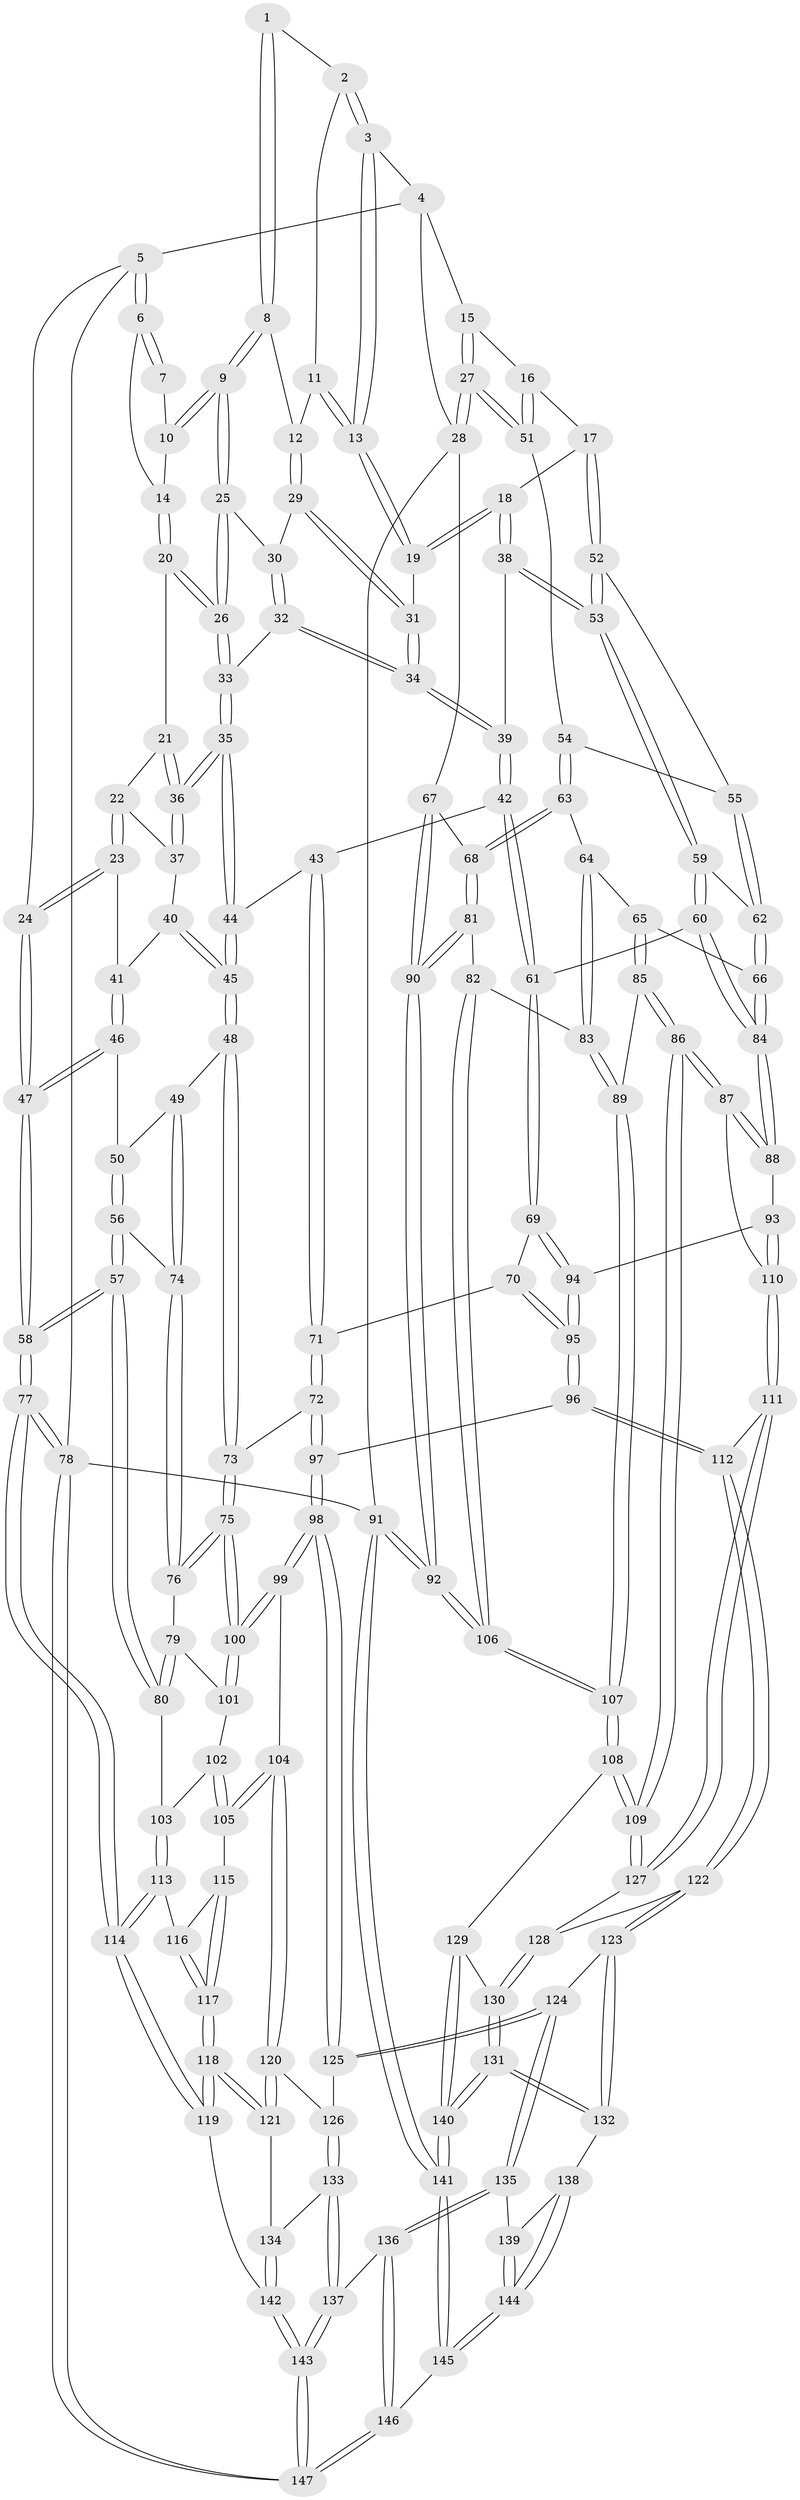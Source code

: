 // coarse degree distribution, {4: 0.4666666666666667, 3: 0.24444444444444444, 5: 0.2, 2: 0.044444444444444446, 6: 0.044444444444444446}
// Generated by graph-tools (version 1.1) at 2025/38/03/04/25 23:38:24]
// undirected, 147 vertices, 364 edges
graph export_dot {
  node [color=gray90,style=filled];
  1 [pos="+0.4252166232102727+0"];
  2 [pos="+0.5262139136109454+0"];
  3 [pos="+0.6188053468731122+0"];
  4 [pos="+0.6239221256441846+0"];
  5 [pos="+0+0"];
  6 [pos="+0.05452853585884429+0"];
  7 [pos="+0.30741078019852075+0"];
  8 [pos="+0.39198897623988427+0.03648294301906983"];
  9 [pos="+0.3109146365372347+0.10101959274855081"];
  10 [pos="+0.2989355133852385+0.05335580196625509"];
  11 [pos="+0.4464209613941498+0.07232501317625975"];
  12 [pos="+0.4151369436925192+0.07676267754226075"];
  13 [pos="+0.5576403903482978+0.10683857994802165"];
  14 [pos="+0.182027092473292+0.033223623279448715"];
  15 [pos="+0.7309432370448673+0"];
  16 [pos="+0.7326315489174581+0.21983875348387033"];
  17 [pos="+0.6891015552107522+0.2296110473177237"];
  18 [pos="+0.6111968467924516+0.19245431108096783"];
  19 [pos="+0.5576143446925961+0.1349829840881762"];
  20 [pos="+0.20321314522644343+0.11662016098801785"];
  21 [pos="+0.15836271157603568+0.15119199937083996"];
  22 [pos="+0.06970629092255447+0.15568684669841187"];
  23 [pos="+0+0.09978798622218649"];
  24 [pos="+0+0"];
  25 [pos="+0.3104869106101145+0.10278117203915751"];
  26 [pos="+0.2730140464874382+0.14014411036241273"];
  27 [pos="+1+0.19870743868922316"];
  28 [pos="+1+0.20365351089353229"];
  29 [pos="+0.41077002858315187+0.1341991697579754"];
  30 [pos="+0.40361976103470515+0.1354514768616959"];
  31 [pos="+0.47433796818400925+0.16876714964595332"];
  32 [pos="+0.33025004809770425+0.23504815410563534"];
  33 [pos="+0.29838868135433355+0.23772598782080295"];
  34 [pos="+0.4314313596166359+0.2599447601967253"];
  35 [pos="+0.22878650744179413+0.3356977804741003"];
  36 [pos="+0.1933247249787653+0.2846098996891392"];
  37 [pos="+0.09485390215044129+0.22742597424739536"];
  38 [pos="+0.4830237074041226+0.32859215096620964"];
  39 [pos="+0.46201388472910454+0.32457664184368434"];
  40 [pos="+0.06119161705814299+0.2900198729207619"];
  41 [pos="+0.0459763654814896+0.293794879105703"];
  42 [pos="+0.40719907200248145+0.3767016261531743"];
  43 [pos="+0.376101950032472+0.38498493289848124"];
  44 [pos="+0.22835930771404744+0.33860966427920697"];
  45 [pos="+0.21839308727797493+0.3511926637724628"];
  46 [pos="+0.01335437063658774+0.33250120516272275"];
  47 [pos="+0+0.42220627899188246"];
  48 [pos="+0.20399955633231956+0.383680183025066"];
  49 [pos="+0.14832269881022514+0.4066772258317043"];
  50 [pos="+0.03393180999489902+0.347004046998789"];
  51 [pos="+0.7902308273367661+0.23475221116082204"];
  52 [pos="+0.6502477969850216+0.3246658988644335"];
  53 [pos="+0.5387559153985572+0.3719381859105926"];
  54 [pos="+0.7786868665910702+0.3904661121686001"];
  55 [pos="+0.6712513493195011+0.3854502470801115"];
  56 [pos="+0.05800237617089341+0.4647711908183531"];
  57 [pos="+0+0.5056142158211475"];
  58 [pos="+0+0.4950673710078718"];
  59 [pos="+0.5407644486743419+0.3874406316089024"];
  60 [pos="+0.5015805281482941+0.5051449482052048"];
  61 [pos="+0.478976752532786+0.5073511253394599"];
  62 [pos="+0.6612727387002072+0.47790933615192477"];
  63 [pos="+0.8022991837890212+0.4499991041566379"];
  64 [pos="+0.785123023851626+0.46646763473857467"];
  65 [pos="+0.664314389956028+0.4855303127910769"];
  66 [pos="+0.663060488837017+0.48472699956421395"];
  67 [pos="+1+0.27567359319838153"];
  68 [pos="+0.9169249731442408+0.4490436683902209"];
  69 [pos="+0.45341594550808584+0.5229308580639765"];
  70 [pos="+0.3894547536094081+0.5278136404163581"];
  71 [pos="+0.355970893678685+0.5167169412495953"];
  72 [pos="+0.30250162040064477+0.5294932386806728"];
  73 [pos="+0.24946294879151854+0.5093357652272503"];
  74 [pos="+0.08362794491340214+0.4623598589589259"];
  75 [pos="+0.20162243597761942+0.5626705207508306"];
  76 [pos="+0.10935349836521305+0.5315065720835807"];
  77 [pos="+0+0.8368145352572266"];
  78 [pos="+0+1"];
  79 [pos="+0.07831383672881799+0.5867214929048423"];
  80 [pos="+0.007103544582953727+0.5856751925552066"];
  81 [pos="+0.9042564276029331+0.5439682548553324"];
  82 [pos="+0.8523018720872834+0.5924561008431807"];
  83 [pos="+0.7929123315158426+0.582432213660611"];
  84 [pos="+0.5489066591554745+0.5329977656306543"];
  85 [pos="+0.6882488203891048+0.5674099311611571"];
  86 [pos="+0.6186364583869142+0.688151674148573"];
  87 [pos="+0.5895858784384919+0.668103101662934"];
  88 [pos="+0.5675340832276752+0.6359882251478746"];
  89 [pos="+0.7763710285803567+0.5930971649209985"];
  90 [pos="+1+0.800362132668567"];
  91 [pos="+1+1"];
  92 [pos="+1+1"];
  93 [pos="+0.4683815578724962+0.6282105838630824"];
  94 [pos="+0.45509219257375033+0.6149016966195688"];
  95 [pos="+0.389708718185105+0.6342289026429703"];
  96 [pos="+0.34979156058923705+0.6869683021268694"];
  97 [pos="+0.32114711078673186+0.6754241147736154"];
  98 [pos="+0.22222709709720248+0.6965157793869923"];
  99 [pos="+0.19550605216890518+0.6799727844132615"];
  100 [pos="+0.184114169010501+0.6341501222291774"];
  101 [pos="+0.0948557281282653+0.6051304530400603"];
  102 [pos="+0.08580261218314522+0.6308666986928063"];
  103 [pos="+0.04619514673610814+0.6674580853657016"];
  104 [pos="+0.12631117395986877+0.7126035258531798"];
  105 [pos="+0.10856776924018012+0.7051305236773524"];
  106 [pos="+0.9748889752356344+0.9604635745393851"];
  107 [pos="+0.7318086962217362+0.7877233413245375"];
  108 [pos="+0.668010326510956+0.7674649965235885"];
  109 [pos="+0.6506045161703454+0.7479391095069011"];
  110 [pos="+0.44340044597416783+0.7194701175506307"];
  111 [pos="+0.44149411196163046+0.721195170500338"];
  112 [pos="+0.36817751926940656+0.7104446413010034"];
  113 [pos="+0.04685381561297819+0.6808216013046127"];
  114 [pos="+0+0.8346675101734515"];
  115 [pos="+0.09546068727603545+0.7024810549631417"];
  116 [pos="+0.06971123272920256+0.6959652273792208"];
  117 [pos="+0+0.8093966583874733"];
  118 [pos="+0+0.8299681196895142"];
  119 [pos="+0+0.8346221914131822"];
  120 [pos="+0.107578097248741+0.772040166377461"];
  121 [pos="+0.017941924459018217+0.8331234667249283"];
  122 [pos="+0.34723703461025+0.808423596152038"];
  123 [pos="+0.3316279477401067+0.8356225322277511"];
  124 [pos="+0.30752039724195807+0.840414501400896"];
  125 [pos="+0.2321007034412221+0.8151343775569557"];
  126 [pos="+0.19585785486589394+0.8407030084291289"];
  127 [pos="+0.469924663767435+0.7745520013227085"];
  128 [pos="+0.4654336091554198+0.8074896214084106"];
  129 [pos="+0.5745108674841525+0.8555263835494834"];
  130 [pos="+0.4786481300176711+0.8553726864966208"];
  131 [pos="+0.43817341990420566+0.9079599863420151"];
  132 [pos="+0.3941596193390923+0.8976240852903219"];
  133 [pos="+0.18155358869634822+0.8661850068139718"];
  134 [pos="+0.04957994147965632+0.8550425304884622"];
  135 [pos="+0.28255952060179557+0.9255093479897155"];
  136 [pos="+0.26114063304702717+0.9357085221243285"];
  137 [pos="+0.1818994348326293+0.9157404785531631"];
  138 [pos="+0.3571583029088309+0.9402681387294711"];
  139 [pos="+0.29686072380110595+0.937413291799686"];
  140 [pos="+0.5649161453219961+1"];
  141 [pos="+0.5688240390433229+1"];
  142 [pos="+0.1179334054542287+0.9897196810334681"];
  143 [pos="+0.12932038404708057+1"];
  144 [pos="+0.3353410671577085+1"];
  145 [pos="+0.33809037570495476+1"];
  146 [pos="+0.2317174176417031+1"];
  147 [pos="+0.10464724005229292+1"];
  1 -- 2;
  1 -- 8;
  1 -- 8;
  2 -- 3;
  2 -- 3;
  2 -- 11;
  3 -- 4;
  3 -- 13;
  3 -- 13;
  4 -- 5;
  4 -- 15;
  4 -- 28;
  5 -- 6;
  5 -- 6;
  5 -- 24;
  5 -- 78;
  6 -- 7;
  6 -- 7;
  6 -- 14;
  7 -- 10;
  8 -- 9;
  8 -- 9;
  8 -- 12;
  9 -- 10;
  9 -- 10;
  9 -- 25;
  9 -- 25;
  10 -- 14;
  11 -- 12;
  11 -- 13;
  11 -- 13;
  12 -- 29;
  12 -- 29;
  13 -- 19;
  13 -- 19;
  14 -- 20;
  14 -- 20;
  15 -- 16;
  15 -- 27;
  15 -- 27;
  16 -- 17;
  16 -- 51;
  16 -- 51;
  17 -- 18;
  17 -- 52;
  17 -- 52;
  18 -- 19;
  18 -- 19;
  18 -- 38;
  18 -- 38;
  19 -- 31;
  20 -- 21;
  20 -- 26;
  20 -- 26;
  21 -- 22;
  21 -- 36;
  21 -- 36;
  22 -- 23;
  22 -- 23;
  22 -- 37;
  23 -- 24;
  23 -- 24;
  23 -- 41;
  24 -- 47;
  24 -- 47;
  25 -- 26;
  25 -- 26;
  25 -- 30;
  26 -- 33;
  26 -- 33;
  27 -- 28;
  27 -- 28;
  27 -- 51;
  27 -- 51;
  28 -- 67;
  28 -- 91;
  29 -- 30;
  29 -- 31;
  29 -- 31;
  30 -- 32;
  30 -- 32;
  31 -- 34;
  31 -- 34;
  32 -- 33;
  32 -- 34;
  32 -- 34;
  33 -- 35;
  33 -- 35;
  34 -- 39;
  34 -- 39;
  35 -- 36;
  35 -- 36;
  35 -- 44;
  35 -- 44;
  36 -- 37;
  36 -- 37;
  37 -- 40;
  38 -- 39;
  38 -- 53;
  38 -- 53;
  39 -- 42;
  39 -- 42;
  40 -- 41;
  40 -- 45;
  40 -- 45;
  41 -- 46;
  41 -- 46;
  42 -- 43;
  42 -- 61;
  42 -- 61;
  43 -- 44;
  43 -- 71;
  43 -- 71;
  44 -- 45;
  44 -- 45;
  45 -- 48;
  45 -- 48;
  46 -- 47;
  46 -- 47;
  46 -- 50;
  47 -- 58;
  47 -- 58;
  48 -- 49;
  48 -- 73;
  48 -- 73;
  49 -- 50;
  49 -- 74;
  49 -- 74;
  50 -- 56;
  50 -- 56;
  51 -- 54;
  52 -- 53;
  52 -- 53;
  52 -- 55;
  53 -- 59;
  53 -- 59;
  54 -- 55;
  54 -- 63;
  54 -- 63;
  55 -- 62;
  55 -- 62;
  56 -- 57;
  56 -- 57;
  56 -- 74;
  57 -- 58;
  57 -- 58;
  57 -- 80;
  57 -- 80;
  58 -- 77;
  58 -- 77;
  59 -- 60;
  59 -- 60;
  59 -- 62;
  60 -- 61;
  60 -- 84;
  60 -- 84;
  61 -- 69;
  61 -- 69;
  62 -- 66;
  62 -- 66;
  63 -- 64;
  63 -- 68;
  63 -- 68;
  64 -- 65;
  64 -- 83;
  64 -- 83;
  65 -- 66;
  65 -- 85;
  65 -- 85;
  66 -- 84;
  66 -- 84;
  67 -- 68;
  67 -- 90;
  67 -- 90;
  68 -- 81;
  68 -- 81;
  69 -- 70;
  69 -- 94;
  69 -- 94;
  70 -- 71;
  70 -- 95;
  70 -- 95;
  71 -- 72;
  71 -- 72;
  72 -- 73;
  72 -- 97;
  72 -- 97;
  73 -- 75;
  73 -- 75;
  74 -- 76;
  74 -- 76;
  75 -- 76;
  75 -- 76;
  75 -- 100;
  75 -- 100;
  76 -- 79;
  77 -- 78;
  77 -- 78;
  77 -- 114;
  77 -- 114;
  78 -- 147;
  78 -- 147;
  78 -- 91;
  79 -- 80;
  79 -- 80;
  79 -- 101;
  80 -- 103;
  81 -- 82;
  81 -- 90;
  81 -- 90;
  82 -- 83;
  82 -- 106;
  82 -- 106;
  83 -- 89;
  83 -- 89;
  84 -- 88;
  84 -- 88;
  85 -- 86;
  85 -- 86;
  85 -- 89;
  86 -- 87;
  86 -- 87;
  86 -- 109;
  86 -- 109;
  87 -- 88;
  87 -- 88;
  87 -- 110;
  88 -- 93;
  89 -- 107;
  89 -- 107;
  90 -- 92;
  90 -- 92;
  91 -- 92;
  91 -- 92;
  91 -- 141;
  91 -- 141;
  92 -- 106;
  92 -- 106;
  93 -- 94;
  93 -- 110;
  93 -- 110;
  94 -- 95;
  94 -- 95;
  95 -- 96;
  95 -- 96;
  96 -- 97;
  96 -- 112;
  96 -- 112;
  97 -- 98;
  97 -- 98;
  98 -- 99;
  98 -- 99;
  98 -- 125;
  98 -- 125;
  99 -- 100;
  99 -- 100;
  99 -- 104;
  100 -- 101;
  100 -- 101;
  101 -- 102;
  102 -- 103;
  102 -- 105;
  102 -- 105;
  103 -- 113;
  103 -- 113;
  104 -- 105;
  104 -- 105;
  104 -- 120;
  104 -- 120;
  105 -- 115;
  106 -- 107;
  106 -- 107;
  107 -- 108;
  107 -- 108;
  108 -- 109;
  108 -- 109;
  108 -- 129;
  109 -- 127;
  109 -- 127;
  110 -- 111;
  110 -- 111;
  111 -- 112;
  111 -- 127;
  111 -- 127;
  112 -- 122;
  112 -- 122;
  113 -- 114;
  113 -- 114;
  113 -- 116;
  114 -- 119;
  114 -- 119;
  115 -- 116;
  115 -- 117;
  115 -- 117;
  116 -- 117;
  116 -- 117;
  117 -- 118;
  117 -- 118;
  118 -- 119;
  118 -- 119;
  118 -- 121;
  118 -- 121;
  119 -- 142;
  120 -- 121;
  120 -- 121;
  120 -- 126;
  121 -- 134;
  122 -- 123;
  122 -- 123;
  122 -- 128;
  123 -- 124;
  123 -- 132;
  123 -- 132;
  124 -- 125;
  124 -- 125;
  124 -- 135;
  124 -- 135;
  125 -- 126;
  126 -- 133;
  126 -- 133;
  127 -- 128;
  128 -- 130;
  128 -- 130;
  129 -- 130;
  129 -- 140;
  129 -- 140;
  130 -- 131;
  130 -- 131;
  131 -- 132;
  131 -- 132;
  131 -- 140;
  131 -- 140;
  132 -- 138;
  133 -- 134;
  133 -- 137;
  133 -- 137;
  134 -- 142;
  134 -- 142;
  135 -- 136;
  135 -- 136;
  135 -- 139;
  136 -- 137;
  136 -- 146;
  136 -- 146;
  137 -- 143;
  137 -- 143;
  138 -- 139;
  138 -- 144;
  138 -- 144;
  139 -- 144;
  139 -- 144;
  140 -- 141;
  140 -- 141;
  141 -- 145;
  141 -- 145;
  142 -- 143;
  142 -- 143;
  143 -- 147;
  143 -- 147;
  144 -- 145;
  144 -- 145;
  145 -- 146;
  146 -- 147;
  146 -- 147;
}
